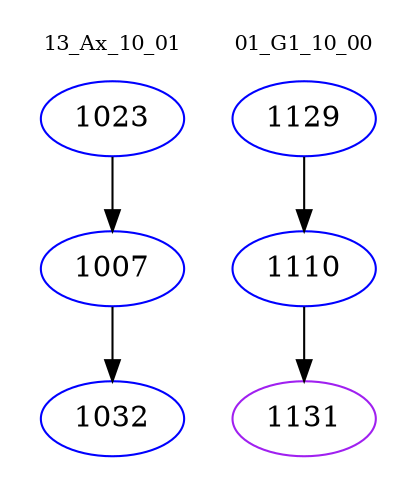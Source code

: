 digraph{
subgraph cluster_0 {
color = white
label = "13_Ax_10_01";
fontsize=10;
T0_1023 [label="1023", color="blue"]
T0_1023 -> T0_1007 [color="black"]
T0_1007 [label="1007", color="blue"]
T0_1007 -> T0_1032 [color="black"]
T0_1032 [label="1032", color="blue"]
}
subgraph cluster_1 {
color = white
label = "01_G1_10_00";
fontsize=10;
T1_1129 [label="1129", color="blue"]
T1_1129 -> T1_1110 [color="black"]
T1_1110 [label="1110", color="blue"]
T1_1110 -> T1_1131 [color="black"]
T1_1131 [label="1131", color="purple"]
}
}
